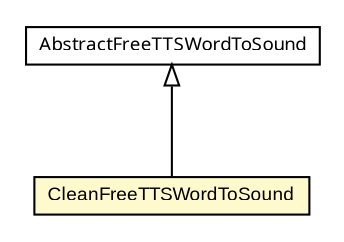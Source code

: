 #!/usr/local/bin/dot
#
# Class diagram 
# Generated by UmlGraph version 4.6 (http://www.spinellis.gr/sw/umlgraph)
#

digraph G {
	edge [fontname="arial",fontsize=10,labelfontname="arial",labelfontsize=10];
	node [fontname="arial",fontsize=10,shape=plaintext];
	// com.octo.captcha.component.sound.wordtosound.CleanFreeTTSWordToSound
	c116 [label=<<table border="0" cellborder="1" cellspacing="0" cellpadding="2" port="p" bgcolor="lemonChiffon" href="./CleanFreeTTSWordToSound.html">
		<tr><td><table border="0" cellspacing="0" cellpadding="1">
			<tr><td> CleanFreeTTSWordToSound </td></tr>
		</table></td></tr>
		</table>>, fontname="arial", fontcolor="black", fontsize=9.0];
	// com.octo.captcha.component.sound.wordtosound.AbstractFreeTTSWordToSound
	c117 [label=<<table border="0" cellborder="1" cellspacing="0" cellpadding="2" port="p" href="./AbstractFreeTTSWordToSound.html">
		<tr><td><table border="0" cellspacing="0" cellpadding="1">
			<tr><td><font face="ariali"> AbstractFreeTTSWordToSound </font></td></tr>
		</table></td></tr>
		</table>>, fontname="arial", fontcolor="black", fontsize=9.0];
	//com.octo.captcha.component.sound.wordtosound.CleanFreeTTSWordToSound extends com.octo.captcha.component.sound.wordtosound.AbstractFreeTTSWordToSound
	c117:p -> c116:p [dir=back,arrowtail=empty];
}

